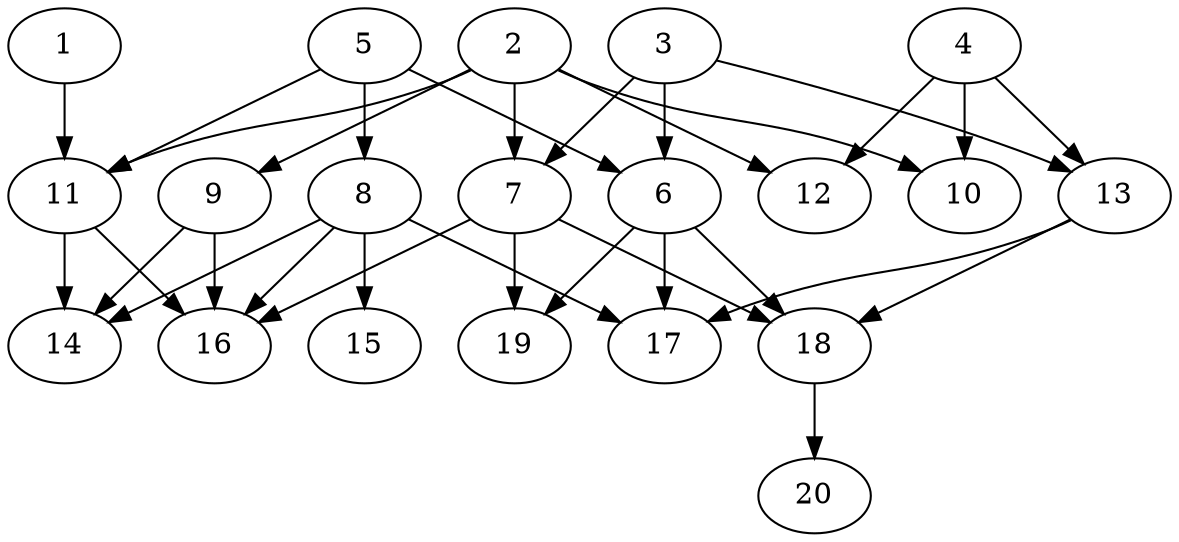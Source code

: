 // DAG automatically generated by daggen at Wed Jul 24 22:02:40 2019
// ./daggen --dot -n 20 --ccr 0.3 --fat 0.6 --regular 0.5 --density 0.5 --mindata 5242880 --maxdata 52428800 
digraph G {
  1 [size="163915093", alpha="0.09", expect_size="49174528"] 
  1 -> 11 [size ="49174528"]
  2 [size="59678720", alpha="0.01", expect_size="17903616"] 
  2 -> 7 [size ="17903616"]
  2 -> 9 [size ="17903616"]
  2 -> 10 [size ="17903616"]
  2 -> 11 [size ="17903616"]
  2 -> 12 [size ="17903616"]
  3 [size="165225813", alpha="0.15", expect_size="49567744"] 
  3 -> 6 [size ="49567744"]
  3 -> 7 [size ="49567744"]
  3 -> 13 [size ="49567744"]
  4 [size="121190400", alpha="0.17", expect_size="36357120"] 
  4 -> 10 [size ="36357120"]
  4 -> 12 [size ="36357120"]
  4 -> 13 [size ="36357120"]
  5 [size="103546880", alpha="0.05", expect_size="31064064"] 
  5 -> 6 [size ="31064064"]
  5 -> 8 [size ="31064064"]
  5 -> 11 [size ="31064064"]
  6 [size="122357760", alpha="0.12", expect_size="36707328"] 
  6 -> 17 [size ="36707328"]
  6 -> 18 [size ="36707328"]
  6 -> 19 [size ="36707328"]
  7 [size="131184640", alpha="0.15", expect_size="39355392"] 
  7 -> 16 [size ="39355392"]
  7 -> 18 [size ="39355392"]
  7 -> 19 [size ="39355392"]
  8 [size="113213440", alpha="0.11", expect_size="33964032"] 
  8 -> 14 [size ="33964032"]
  8 -> 15 [size ="33964032"]
  8 -> 16 [size ="33964032"]
  8 -> 17 [size ="33964032"]
  9 [size="72308053", alpha="0.05", expect_size="21692416"] 
  9 -> 14 [size ="21692416"]
  9 -> 16 [size ="21692416"]
  10 [size="124757333", alpha="0.17", expect_size="37427200"] 
  11 [size="103796053", alpha="0.12", expect_size="31138816"] 
  11 -> 14 [size ="31138816"]
  11 -> 16 [size ="31138816"]
  12 [size="171492693", alpha="0.09", expect_size="51447808"] 
  13 [size="20172800", alpha="0.07", expect_size="6051840"] 
  13 -> 17 [size ="6051840"]
  13 -> 18 [size ="6051840"]
  14 [size="136250027", alpha="0.13", expect_size="40875008"] 
  15 [size="110827520", alpha="0.20", expect_size="33248256"] 
  16 [size="148776960", alpha="0.12", expect_size="44633088"] 
  17 [size="84933973", alpha="0.06", expect_size="25480192"] 
  18 [size="47301973", alpha="0.14", expect_size="14190592"] 
  18 -> 20 [size ="14190592"]
  19 [size="133468160", alpha="0.09", expect_size="40040448"] 
  20 [size="169362773", alpha="0.04", expect_size="50808832"] 
}
